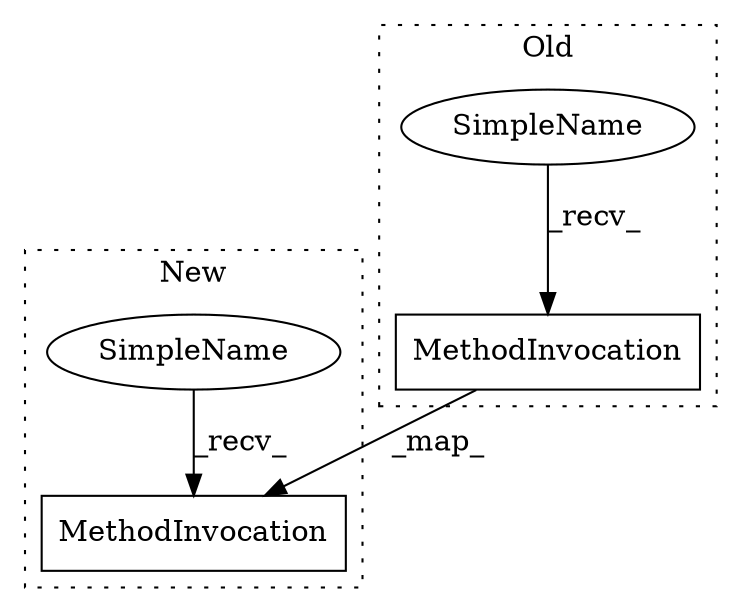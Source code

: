 digraph G {
subgraph cluster0 {
2 [label="MethodInvocation" a="32" s="8130,8151" l="12,1" shape="box"];
3 [label="SimpleName" a="42" s="8126" l="3" shape="ellipse"];
label = "Old";
style="dotted";
}
subgraph cluster1 {
1 [label="MethodInvocation" a="32" s="8350,8371" l="12,1" shape="box"];
4 [label="SimpleName" a="42" s="8339" l="10" shape="ellipse"];
label = "New";
style="dotted";
}
2 -> 1 [label="_map_"];
3 -> 2 [label="_recv_"];
4 -> 1 [label="_recv_"];
}